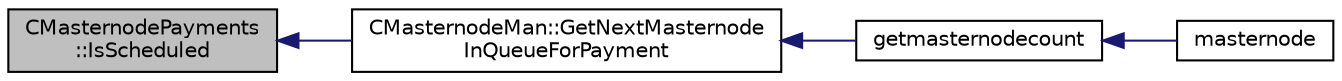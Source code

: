 digraph "CMasternodePayments::IsScheduled"
{
  edge [fontname="Helvetica",fontsize="10",labelfontname="Helvetica",labelfontsize="10"];
  node [fontname="Helvetica",fontsize="10",shape=record];
  rankdir="LR";
  Node114 [label="CMasternodePayments\l::IsScheduled",height=0.2,width=0.4,color="black", fillcolor="grey75", style="filled", fontcolor="black"];
  Node114 -> Node115 [dir="back",color="midnightblue",fontsize="10",style="solid",fontname="Helvetica"];
  Node115 [label="CMasternodeMan::GetNextMasternode\lInQueueForPayment",height=0.2,width=0.4,color="black", fillcolor="white", style="filled",URL="$class_c_masternode_man.html#af90f3376d7f264536207b08e2fc395d8",tooltip="Find an entry in the masternode list that is next to be paid. "];
  Node115 -> Node116 [dir="back",color="midnightblue",fontsize="10",style="solid",fontname="Helvetica"];
  Node116 [label="getmasternodecount",height=0.2,width=0.4,color="black", fillcolor="white", style="filled",URL="$rpcmasternode_8cpp.html#af5cafe7e6498c3c5629dfc95bbf8d6cd"];
  Node116 -> Node117 [dir="back",color="midnightblue",fontsize="10",style="solid",fontname="Helvetica"];
  Node117 [label="masternode",height=0.2,width=0.4,color="black", fillcolor="white", style="filled",URL="$rpcmasternode_8cpp.html#a30609e443aeb47c29ed0878d16b1b5e1"];
}
